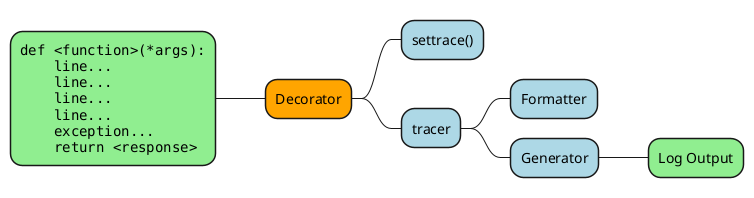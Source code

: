 @startmindmap

'caption Figure 2.1: Passing each event type of the Source Code through a tracer and log formatter
'title Sample Lambda Function

+[#Orange] Decorator

right side 

++[#lightblue] settrace()
++[#lightblue] tracer
+++[#lightblue] Formatter
+++[#lightblue] Generator
++++[#lightgreen] Log Output

left side 

**[#lightgreen]:<code>
def <function>(*args):
    line...
    line...
    line...
    line...
    exception...
    return <response>
</code>;

@endmindmap
